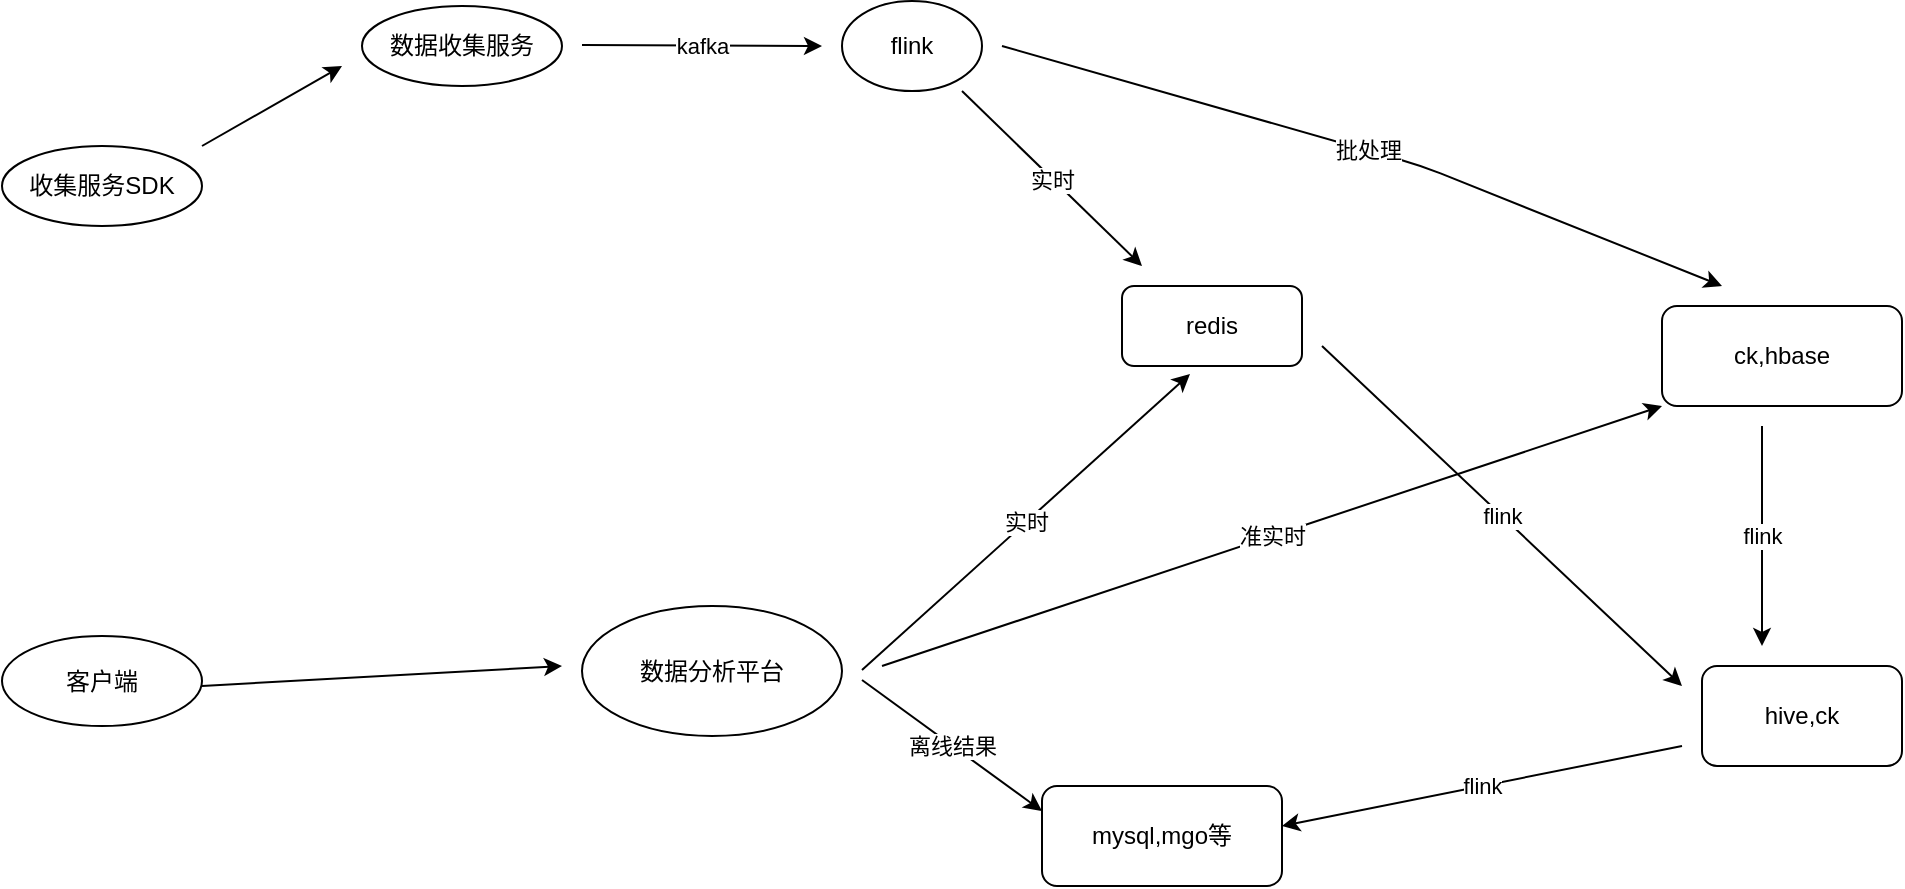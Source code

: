 <mxfile version="14.5.3" type="github">
  <diagram name="Page-1" id="42789a77-a242-8287-6e28-9cd8cfd52e62">
    <mxGraphModel dx="1422" dy="773" grid="1" gridSize="10" guides="1" tooltips="1" connect="1" arrows="1" fold="1" page="1" pageScale="1" pageWidth="1100" pageHeight="850" background="#ffffff" math="0" shadow="0">
      <root>
        <mxCell id="0" />
        <mxCell id="1" parent="0" />
        <mxCell id="KPw1PnShsJmXkWKvVx86-1" value="数据收集服务" style="ellipse;whiteSpace=wrap;html=1;" vertex="1" parent="1">
          <mxGeometry x="200" y="130" width="100" height="40" as="geometry" />
        </mxCell>
        <mxCell id="KPw1PnShsJmXkWKvVx86-2" value="收集服务SDK" style="ellipse;whiteSpace=wrap;html=1;" vertex="1" parent="1">
          <mxGeometry x="20" y="200" width="100" height="40" as="geometry" />
        </mxCell>
        <mxCell id="KPw1PnShsJmXkWKvVx86-3" value="" style="endArrow=classic;html=1;" edge="1" parent="1">
          <mxGeometry width="50" height="50" relative="1" as="geometry">
            <mxPoint x="120" y="200" as="sourcePoint" />
            <mxPoint x="190" y="160" as="targetPoint" />
          </mxGeometry>
        </mxCell>
        <mxCell id="KPw1PnShsJmXkWKvVx86-5" value="" style="endArrow=classic;html=1;" edge="1" parent="1">
          <mxGeometry relative="1" as="geometry">
            <mxPoint x="310" y="149.5" as="sourcePoint" />
            <mxPoint x="430" y="150" as="targetPoint" />
          </mxGeometry>
        </mxCell>
        <mxCell id="KPw1PnShsJmXkWKvVx86-6" value="kafka" style="edgeLabel;resizable=0;html=1;align=center;verticalAlign=middle;" connectable="0" vertex="1" parent="KPw1PnShsJmXkWKvVx86-5">
          <mxGeometry relative="1" as="geometry" />
        </mxCell>
        <mxCell id="KPw1PnShsJmXkWKvVx86-7" value="flink" style="ellipse;whiteSpace=wrap;html=1;" vertex="1" parent="1">
          <mxGeometry x="440" y="127.5" width="70" height="45" as="geometry" />
        </mxCell>
        <mxCell id="KPw1PnShsJmXkWKvVx86-8" value="" style="endArrow=classic;html=1;" edge="1" parent="1">
          <mxGeometry relative="1" as="geometry">
            <mxPoint x="500" y="172.5" as="sourcePoint" />
            <mxPoint x="590" y="260" as="targetPoint" />
          </mxGeometry>
        </mxCell>
        <mxCell id="KPw1PnShsJmXkWKvVx86-9" value="实时" style="edgeLabel;resizable=0;html=1;align=center;verticalAlign=middle;" connectable="0" vertex="1" parent="KPw1PnShsJmXkWKvVx86-8">
          <mxGeometry relative="1" as="geometry" />
        </mxCell>
        <mxCell id="KPw1PnShsJmXkWKvVx86-10" value="redis" style="rounded=1;whiteSpace=wrap;html=1;" vertex="1" parent="1">
          <mxGeometry x="580" y="270" width="90" height="40" as="geometry" />
        </mxCell>
        <mxCell id="KPw1PnShsJmXkWKvVx86-11" value="" style="endArrow=classic;html=1;" edge="1" parent="1">
          <mxGeometry relative="1" as="geometry">
            <mxPoint x="520" y="150" as="sourcePoint" />
            <mxPoint x="880" y="270" as="targetPoint" />
            <Array as="points">
              <mxPoint x="730" y="210" />
            </Array>
          </mxGeometry>
        </mxCell>
        <mxCell id="KPw1PnShsJmXkWKvVx86-12" value="批处理" style="edgeLabel;resizable=0;html=1;align=center;verticalAlign=middle;" connectable="0" vertex="1" parent="KPw1PnShsJmXkWKvVx86-11">
          <mxGeometry relative="1" as="geometry" />
        </mxCell>
        <mxCell id="KPw1PnShsJmXkWKvVx86-13" value="ck,hbase" style="rounded=1;whiteSpace=wrap;html=1;" vertex="1" parent="1">
          <mxGeometry x="850" y="280" width="120" height="50" as="geometry" />
        </mxCell>
        <mxCell id="KPw1PnShsJmXkWKvVx86-17" value="" style="endArrow=classic;html=1;" edge="1" parent="1">
          <mxGeometry relative="1" as="geometry">
            <mxPoint x="680" y="300" as="sourcePoint" />
            <mxPoint x="860" y="470" as="targetPoint" />
          </mxGeometry>
        </mxCell>
        <mxCell id="KPw1PnShsJmXkWKvVx86-18" value="flink" style="edgeLabel;resizable=0;html=1;align=center;verticalAlign=middle;" connectable="0" vertex="1" parent="KPw1PnShsJmXkWKvVx86-17">
          <mxGeometry relative="1" as="geometry" />
        </mxCell>
        <mxCell id="KPw1PnShsJmXkWKvVx86-19" value="数据分析平台" style="ellipse;whiteSpace=wrap;html=1;" vertex="1" parent="1">
          <mxGeometry x="310" y="430" width="130" height="65" as="geometry" />
        </mxCell>
        <mxCell id="KPw1PnShsJmXkWKvVx86-20" value="客户端" style="ellipse;whiteSpace=wrap;html=1;" vertex="1" parent="1">
          <mxGeometry x="20" y="445" width="100" height="45" as="geometry" />
        </mxCell>
        <mxCell id="KPw1PnShsJmXkWKvVx86-21" value="" style="endArrow=classic;html=1;" edge="1" parent="1">
          <mxGeometry width="50" height="50" relative="1" as="geometry">
            <mxPoint x="120" y="470" as="sourcePoint" />
            <mxPoint x="300" y="460" as="targetPoint" />
          </mxGeometry>
        </mxCell>
        <mxCell id="KPw1PnShsJmXkWKvVx86-27" value="" style="endArrow=classic;html=1;" edge="1" parent="1">
          <mxGeometry relative="1" as="geometry">
            <mxPoint x="900" y="340" as="sourcePoint" />
            <mxPoint x="900" y="450" as="targetPoint" />
          </mxGeometry>
        </mxCell>
        <mxCell id="KPw1PnShsJmXkWKvVx86-28" value="flink" style="edgeLabel;resizable=0;html=1;align=center;verticalAlign=middle;" connectable="0" vertex="1" parent="KPw1PnShsJmXkWKvVx86-27">
          <mxGeometry relative="1" as="geometry" />
        </mxCell>
        <mxCell id="KPw1PnShsJmXkWKvVx86-29" value="hive,ck" style="rounded=1;whiteSpace=wrap;html=1;" vertex="1" parent="1">
          <mxGeometry x="870" y="460" width="100" height="50" as="geometry" />
        </mxCell>
        <mxCell id="KPw1PnShsJmXkWKvVx86-30" value="mysql,mgo等" style="rounded=1;whiteSpace=wrap;html=1;" vertex="1" parent="1">
          <mxGeometry x="540" y="520" width="120" height="50" as="geometry" />
        </mxCell>
        <mxCell id="KPw1PnShsJmXkWKvVx86-34" value="" style="endArrow=classic;html=1;" edge="1" parent="1">
          <mxGeometry relative="1" as="geometry">
            <mxPoint x="860" y="500" as="sourcePoint" />
            <mxPoint x="660" y="540" as="targetPoint" />
          </mxGeometry>
        </mxCell>
        <mxCell id="KPw1PnShsJmXkWKvVx86-35" value="flink" style="edgeLabel;resizable=0;html=1;align=center;verticalAlign=middle;" connectable="0" vertex="1" parent="KPw1PnShsJmXkWKvVx86-34">
          <mxGeometry relative="1" as="geometry" />
        </mxCell>
        <mxCell id="KPw1PnShsJmXkWKvVx86-36" value="" style="endArrow=classic;html=1;entryX=0.378;entryY=1.1;entryDx=0;entryDy=0;entryPerimeter=0;" edge="1" parent="1" target="KPw1PnShsJmXkWKvVx86-10">
          <mxGeometry relative="1" as="geometry">
            <mxPoint x="450" y="462" as="sourcePoint" />
            <mxPoint x="550" y="462" as="targetPoint" />
          </mxGeometry>
        </mxCell>
        <mxCell id="KPw1PnShsJmXkWKvVx86-37" value="实时" style="edgeLabel;resizable=0;html=1;align=center;verticalAlign=middle;" connectable="0" vertex="1" parent="KPw1PnShsJmXkWKvVx86-36">
          <mxGeometry relative="1" as="geometry" />
        </mxCell>
        <mxCell id="KPw1PnShsJmXkWKvVx86-38" value="" style="endArrow=classic;html=1;entryX=0;entryY=1;entryDx=0;entryDy=0;" edge="1" parent="1" target="KPw1PnShsJmXkWKvVx86-13">
          <mxGeometry relative="1" as="geometry">
            <mxPoint x="460" y="460" as="sourcePoint" />
            <mxPoint x="624.02" y="324" as="targetPoint" />
          </mxGeometry>
        </mxCell>
        <mxCell id="KPw1PnShsJmXkWKvVx86-39" value="准实时" style="edgeLabel;resizable=0;html=1;align=center;verticalAlign=middle;" connectable="0" vertex="1" parent="KPw1PnShsJmXkWKvVx86-38">
          <mxGeometry relative="1" as="geometry" />
        </mxCell>
        <mxCell id="KPw1PnShsJmXkWKvVx86-40" value="" style="endArrow=classic;html=1;entryX=0;entryY=0.25;entryDx=0;entryDy=0;" edge="1" parent="1" target="KPw1PnShsJmXkWKvVx86-30">
          <mxGeometry relative="1" as="geometry">
            <mxPoint x="450" y="467" as="sourcePoint" />
            <mxPoint x="550" y="467" as="targetPoint" />
          </mxGeometry>
        </mxCell>
        <mxCell id="KPw1PnShsJmXkWKvVx86-41" value="离线结果" style="edgeLabel;resizable=0;html=1;align=center;verticalAlign=middle;" connectable="0" vertex="1" parent="KPw1PnShsJmXkWKvVx86-40">
          <mxGeometry relative="1" as="geometry" />
        </mxCell>
      </root>
    </mxGraphModel>
  </diagram>
</mxfile>
